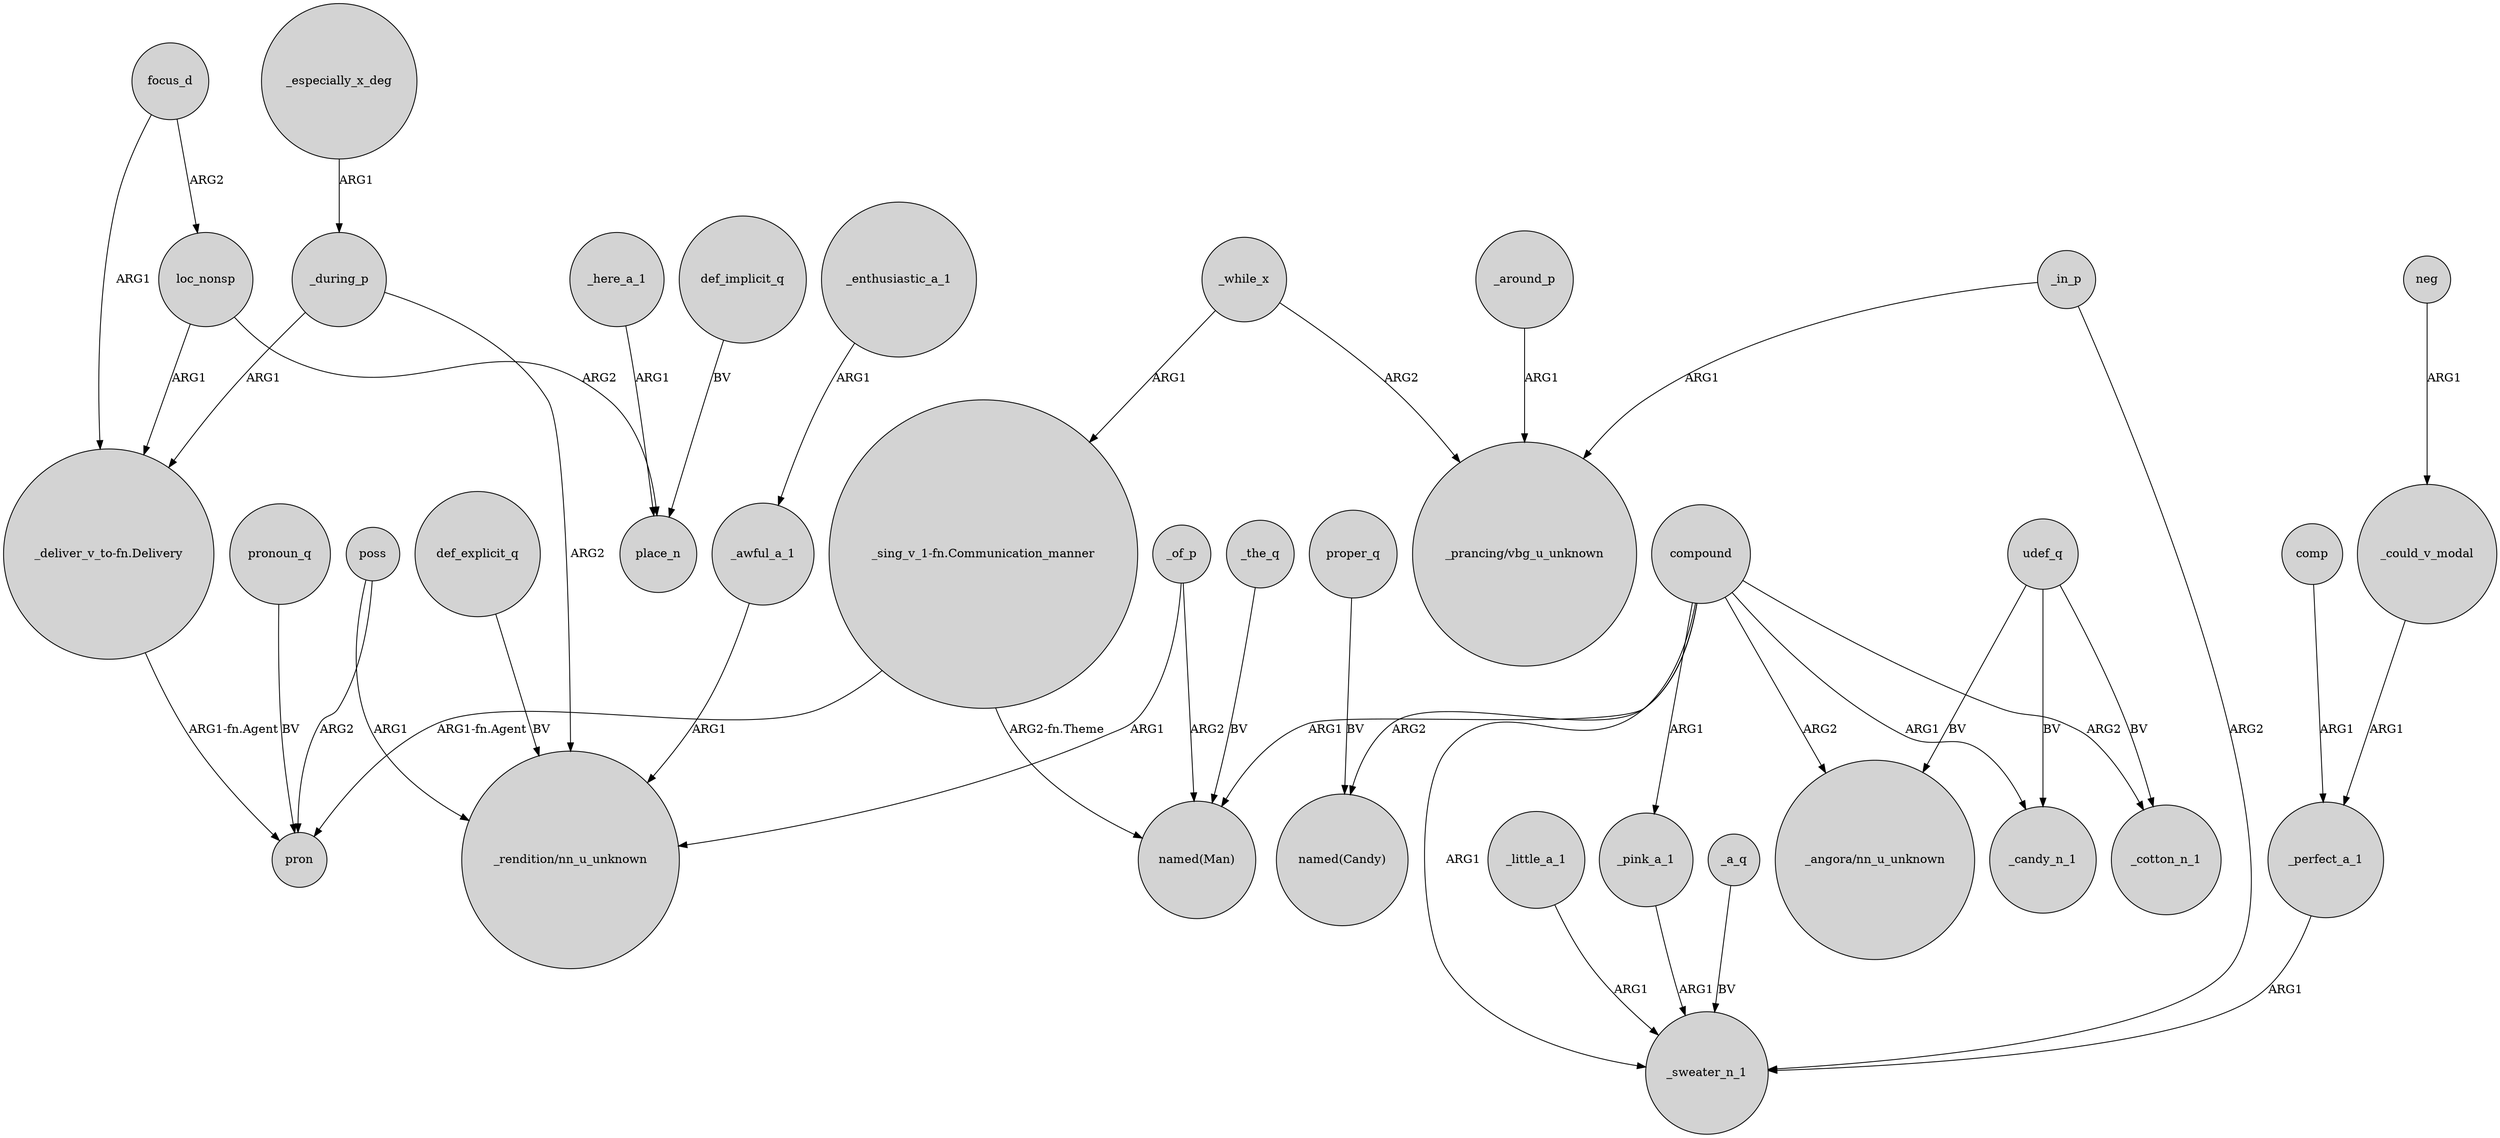 digraph {
	node [shape=circle style=filled]
	compound -> "named(Man)" [label=ARG1]
	compound -> "_angora/nn_u_unknown" [label=ARG2]
	focus_d -> loc_nonsp [label=ARG2]
	compound -> _candy_n_1 [label=ARG1]
	_perfect_a_1 -> _sweater_n_1 [label=ARG1]
	_here_a_1 -> place_n [label=ARG1]
	poss -> pron [label=ARG2]
	"_sing_v_1-fn.Communication_manner" -> "named(Man)" [label="ARG2-fn.Theme"]
	_of_p -> "named(Man)" [label=ARG2]
	_little_a_1 -> _sweater_n_1 [label=ARG1]
	_especially_x_deg -> _during_p [label=ARG1]
	_in_p -> "_prancing/vbg_u_unknown" [label=ARG1]
	_around_p -> "_prancing/vbg_u_unknown" [label=ARG1]
	udef_q -> _cotton_n_1 [label=BV]
	_the_q -> "named(Man)" [label=BV]
	_enthusiastic_a_1 -> _awful_a_1 [label=ARG1]
	_awful_a_1 -> "_rendition/nn_u_unknown" [label=ARG1]
	proper_q -> "named(Candy)" [label=BV]
	loc_nonsp -> "_deliver_v_to-fn.Delivery" [label=ARG1]
	_of_p -> "_rendition/nn_u_unknown" [label=ARG1]
	_could_v_modal -> _perfect_a_1 [label=ARG1]
	def_implicit_q -> place_n [label=BV]
	_while_x -> "_sing_v_1-fn.Communication_manner" [label=ARG1]
	compound -> _cotton_n_1 [label=ARG2]
	_during_p -> "_rendition/nn_u_unknown" [label=ARG2]
	comp -> _perfect_a_1 [label=ARG1]
	compound -> "named(Candy)" [label=ARG2]
	_during_p -> "_deliver_v_to-fn.Delivery" [label=ARG1]
	pronoun_q -> pron [label=BV]
	"_sing_v_1-fn.Communication_manner" -> pron [label="ARG1-fn.Agent"]
	_while_x -> "_prancing/vbg_u_unknown" [label=ARG2]
	"_deliver_v_to-fn.Delivery" -> pron [label="ARG1-fn.Agent"]
	udef_q -> _candy_n_1 [label=BV]
	udef_q -> "_angora/nn_u_unknown" [label=BV]
	focus_d -> "_deliver_v_to-fn.Delivery" [label=ARG1]
	_a_q -> _sweater_n_1 [label=BV]
	compound -> _pink_a_1 [label=ARG1]
	_pink_a_1 -> _sweater_n_1 [label=ARG1]
	loc_nonsp -> place_n [label=ARG2]
	neg -> _could_v_modal [label=ARG1]
	compound -> _sweater_n_1 [label=ARG1]
	def_explicit_q -> "_rendition/nn_u_unknown" [label=BV]
	poss -> "_rendition/nn_u_unknown" [label=ARG1]
	_in_p -> _sweater_n_1 [label=ARG2]
}
